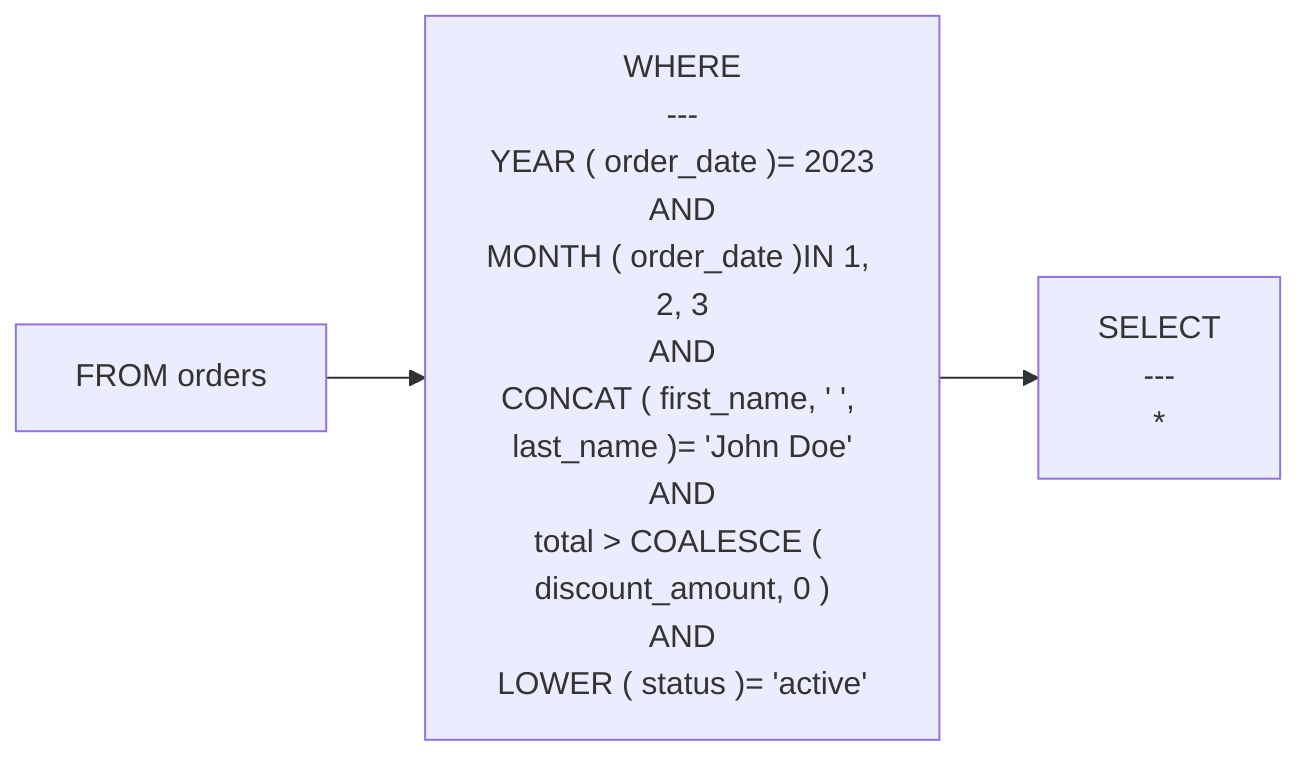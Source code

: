 flowchart LR
    node_0[FROM orders]
    node_1["WHERE<br/>---<br/>YEAR ( order_date )= 2023<br/>AND<br/>MONTH ( order_date )IN 1, 2, 3<br/>AND<br/>CONCAT ( first_name, ' ', last_name )= 'John Doe'<br/>AND<br/>total &gt; COALESCE ( discount_amount, 0 )<br/>AND<br/>LOWER ( status )= 'active'"]
    node_2["SELECT<br/>---<br/>*"]
    node_0 --> node_1
    node_1 --> node_2
